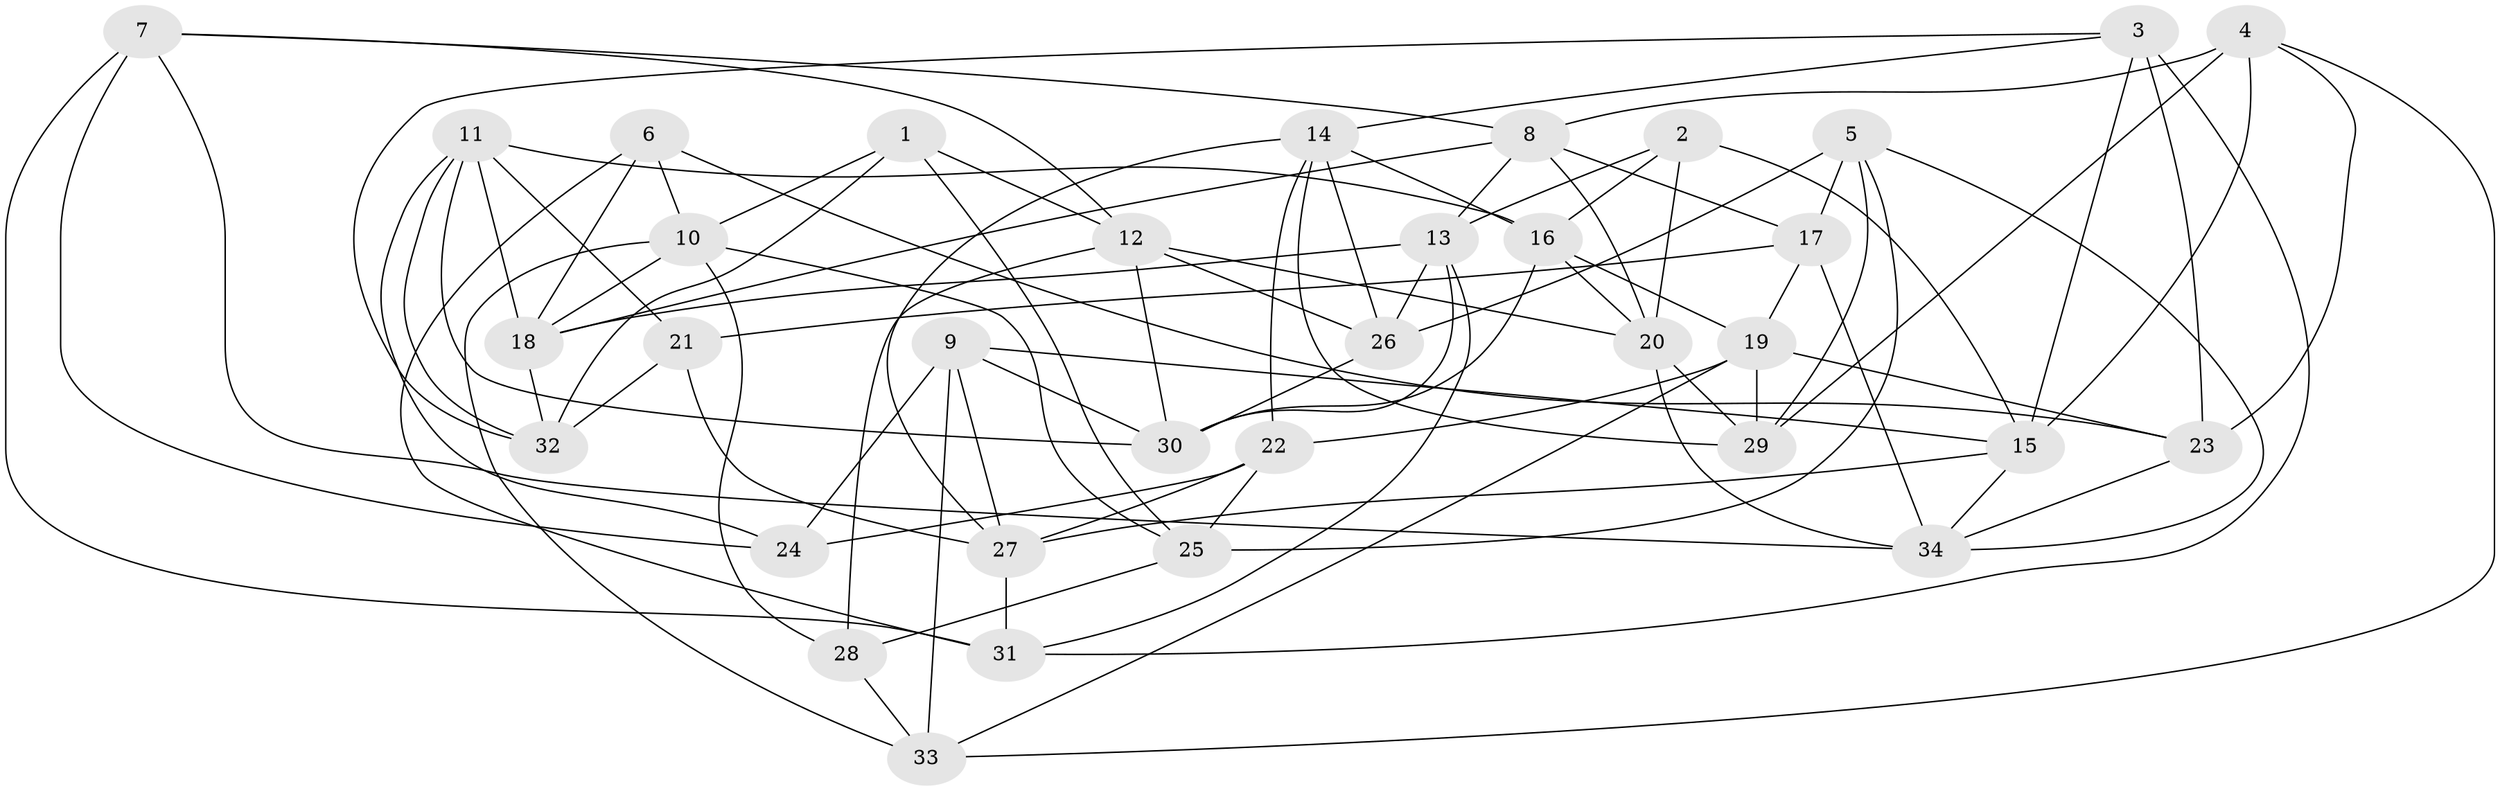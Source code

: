 // original degree distribution, {4: 1.0}
// Generated by graph-tools (version 1.1) at 2025/03/03/09/25 03:03:01]
// undirected, 34 vertices, 89 edges
graph export_dot {
graph [start="1"]
  node [color=gray90,style=filled];
  1;
  2;
  3;
  4;
  5;
  6;
  7;
  8;
  9;
  10;
  11;
  12;
  13;
  14;
  15;
  16;
  17;
  18;
  19;
  20;
  21;
  22;
  23;
  24;
  25;
  26;
  27;
  28;
  29;
  30;
  31;
  32;
  33;
  34;
  1 -- 10 [weight=1.0];
  1 -- 12 [weight=1.0];
  1 -- 25 [weight=1.0];
  1 -- 32 [weight=1.0];
  2 -- 13 [weight=1.0];
  2 -- 15 [weight=1.0];
  2 -- 16 [weight=1.0];
  2 -- 20 [weight=1.0];
  3 -- 14 [weight=1.0];
  3 -- 15 [weight=1.0];
  3 -- 23 [weight=2.0];
  3 -- 31 [weight=1.0];
  3 -- 32 [weight=1.0];
  4 -- 8 [weight=1.0];
  4 -- 15 [weight=1.0];
  4 -- 23 [weight=1.0];
  4 -- 29 [weight=2.0];
  4 -- 33 [weight=1.0];
  5 -- 17 [weight=1.0];
  5 -- 25 [weight=1.0];
  5 -- 26 [weight=2.0];
  5 -- 29 [weight=1.0];
  5 -- 34 [weight=1.0];
  6 -- 10 [weight=1.0];
  6 -- 18 [weight=1.0];
  6 -- 23 [weight=1.0];
  6 -- 31 [weight=1.0];
  7 -- 8 [weight=1.0];
  7 -- 12 [weight=1.0];
  7 -- 24 [weight=1.0];
  7 -- 31 [weight=2.0];
  7 -- 34 [weight=1.0];
  8 -- 13 [weight=1.0];
  8 -- 17 [weight=1.0];
  8 -- 18 [weight=1.0];
  8 -- 20 [weight=1.0];
  9 -- 15 [weight=1.0];
  9 -- 24 [weight=1.0];
  9 -- 27 [weight=1.0];
  9 -- 30 [weight=1.0];
  9 -- 33 [weight=2.0];
  10 -- 18 [weight=1.0];
  10 -- 25 [weight=1.0];
  10 -- 28 [weight=1.0];
  10 -- 33 [weight=1.0];
  11 -- 16 [weight=1.0];
  11 -- 18 [weight=1.0];
  11 -- 21 [weight=1.0];
  11 -- 24 [weight=1.0];
  11 -- 30 [weight=1.0];
  11 -- 32 [weight=1.0];
  12 -- 20 [weight=1.0];
  12 -- 26 [weight=1.0];
  12 -- 28 [weight=1.0];
  12 -- 30 [weight=1.0];
  13 -- 18 [weight=1.0];
  13 -- 26 [weight=1.0];
  13 -- 30 [weight=1.0];
  13 -- 31 [weight=1.0];
  14 -- 16 [weight=1.0];
  14 -- 22 [weight=1.0];
  14 -- 26 [weight=1.0];
  14 -- 27 [weight=1.0];
  14 -- 29 [weight=1.0];
  15 -- 27 [weight=1.0];
  15 -- 34 [weight=1.0];
  16 -- 19 [weight=1.0];
  16 -- 20 [weight=1.0];
  16 -- 30 [weight=1.0];
  17 -- 19 [weight=1.0];
  17 -- 21 [weight=2.0];
  17 -- 34 [weight=1.0];
  18 -- 32 [weight=1.0];
  19 -- 22 [weight=1.0];
  19 -- 23 [weight=1.0];
  19 -- 29 [weight=1.0];
  19 -- 33 [weight=1.0];
  20 -- 29 [weight=1.0];
  20 -- 34 [weight=1.0];
  21 -- 27 [weight=1.0];
  21 -- 32 [weight=2.0];
  22 -- 24 [weight=1.0];
  22 -- 25 [weight=2.0];
  22 -- 27 [weight=1.0];
  23 -- 34 [weight=1.0];
  25 -- 28 [weight=1.0];
  26 -- 30 [weight=1.0];
  27 -- 31 [weight=1.0];
  28 -- 33 [weight=1.0];
}
